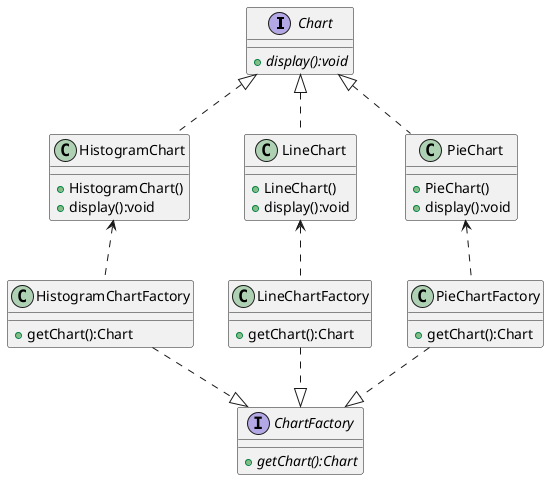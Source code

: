 @startuml
'https://plantuml.com/class-diagram

interface Chart {
    +{abstract}display():void
}

class HistogramChart implements Chart{
    +HistogramChart()
    +display():void
}

class LineChart implements Chart {
    +LineChart()
    +display():void
}

class PieChart implements Chart {
    +PieChart()
    +display():void
}

interface ChartFactory {
    +{abstract}getChart():Chart
}

class HistogramChartFactory{
    +getChart():Chart
}

class LineChartFactory{
    +getChart():Chart
}

class PieChartFactory{
    +getChart():Chart
}

PieChart <.. PieChartFactory
LineChart <.. LineChartFactory
HistogramChart <.. HistogramChartFactory

HistogramChartFactory ..|> ChartFactory
LineChartFactory ..|> ChartFactory
PieChartFactory ..|> ChartFactory

@enduml